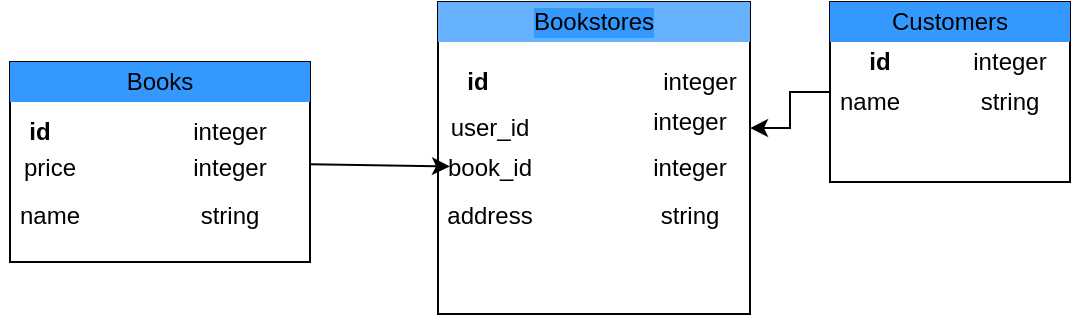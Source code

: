 <mxfile pages="1">
    <diagram id="IOaM9t_JLHqZJk_0bNqH" name="Page-1">
        <mxGraphModel dx="663" dy="244" grid="1" gridSize="10" guides="1" tooltips="1" connect="1" arrows="1" fold="1" page="1" pageScale="1" pageWidth="850" pageHeight="1100" background="#FFFFFF" math="0" shadow="0">
            <root>
                <mxCell id="0"/>
                <mxCell id="1" parent="0"/>
                <mxCell id="66" style="edgeStyle=orthogonalEdgeStyle;rounded=0;orthogonalLoop=1;jettySize=auto;html=1;entryX=1;entryY=0.404;entryDx=0;entryDy=0;entryPerimeter=0;" parent="1" source="4" target="5" edge="1">
                    <mxGeometry relative="1" as="geometry"/>
                </mxCell>
                <mxCell id="4" value="" style="rounded=0;whiteSpace=wrap;html=1;fontStyle=1" parent="1" vertex="1">
                    <mxGeometry x="440" y="160" width="120" height="90" as="geometry"/>
                </mxCell>
                <mxCell id="5" value="" style="whiteSpace=wrap;html=1;aspect=fixed;" parent="1" vertex="1">
                    <mxGeometry x="244" y="160" width="156" height="156" as="geometry"/>
                </mxCell>
                <mxCell id="67" value="" style="edgeStyle=none;html=1;" edge="1" parent="1" source="6" target="62">
                    <mxGeometry relative="1" as="geometry"/>
                </mxCell>
                <mxCell id="6" value="" style="rounded=0;whiteSpace=wrap;html=1;" parent="1" vertex="1">
                    <mxGeometry x="30" y="190" width="150" height="100" as="geometry"/>
                </mxCell>
                <mxCell id="9" value="" style="endArrow=classic;startArrow=classic;html=1;strokeColor=none;" parent="1" edge="1">
                    <mxGeometry width="50" height="50" relative="1" as="geometry">
                        <mxPoint x="150" y="180" as="sourcePoint"/>
                        <mxPoint x="150" y="230" as="targetPoint"/>
                        <Array as="points">
                            <mxPoint x="90" y="270"/>
                        </Array>
                    </mxGeometry>
                </mxCell>
                <mxCell id="21" value="Customers" style="text;html=1;strokeColor=none;fillColor=#3399FF;align=center;verticalAlign=middle;whiteSpace=wrap;rounded=0;labelBackgroundColor=#3399FF;labelBorderColor=none;" parent="1" vertex="1">
                    <mxGeometry x="440" y="160" width="120" height="20" as="geometry"/>
                </mxCell>
                <mxCell id="22" value="Books" style="text;html=1;strokeColor=none;fillColor=#3399FF;align=center;verticalAlign=middle;whiteSpace=wrap;rounded=0;labelBackgroundColor=#3399FF;" parent="1" vertex="1">
                    <mxGeometry x="30" y="190" width="150" height="20" as="geometry"/>
                </mxCell>
                <mxCell id="23" value="Bookstores" style="text;html=1;strokeColor=none;fillColor=#66B2FF;align=center;verticalAlign=middle;whiteSpace=wrap;rounded=0;labelBackgroundColor=#3399FF;" parent="1" vertex="1">
                    <mxGeometry x="244" y="160" width="156" height="20" as="geometry"/>
                </mxCell>
                <mxCell id="24" value="id" style="text;html=1;strokeColor=none;fillColor=none;align=center;verticalAlign=middle;whiteSpace=wrap;rounded=0;labelBackgroundColor=#FFFFFF;fontStyle=1" parent="1" vertex="1">
                    <mxGeometry x="450" y="180" width="30" height="20" as="geometry"/>
                </mxCell>
                <mxCell id="25" value="integer" style="text;html=1;strokeColor=none;fillColor=none;align=center;verticalAlign=middle;whiteSpace=wrap;rounded=0;labelBackgroundColor=#FFFFFF;" parent="1" vertex="1">
                    <mxGeometry x="510" y="180" width="40" height="20" as="geometry"/>
                </mxCell>
                <mxCell id="26" value="&lt;span style=&quot;font-weight: normal&quot;&gt;name&lt;/span&gt;" style="text;html=1;strokeColor=none;fillColor=none;align=center;verticalAlign=middle;whiteSpace=wrap;rounded=0;labelBackgroundColor=#FFFFFF;fontStyle=1" parent="1" vertex="1">
                    <mxGeometry x="440" y="200" width="40" height="20" as="geometry"/>
                </mxCell>
                <mxCell id="27" value="string" style="text;html=1;strokeColor=none;fillColor=none;align=center;verticalAlign=middle;whiteSpace=wrap;rounded=0;labelBackgroundColor=#FFFFFF;" parent="1" vertex="1">
                    <mxGeometry x="510" y="200" width="40" height="20" as="geometry"/>
                </mxCell>
                <mxCell id="28" value="integer" style="text;html=1;strokeColor=none;fillColor=none;align=center;verticalAlign=middle;whiteSpace=wrap;rounded=0;labelBackgroundColor=#FFFFFF;" parent="1" vertex="1">
                    <mxGeometry x="355" y="190" width="40" height="20" as="geometry"/>
                </mxCell>
                <mxCell id="30" value="&lt;b&gt;id&lt;/b&gt;" style="text;html=1;strokeColor=none;fillColor=none;align=center;verticalAlign=middle;whiteSpace=wrap;rounded=0;labelBackgroundColor=#FFFFFF;" parent="1" vertex="1">
                    <mxGeometry x="244" y="190" width="40" height="20" as="geometry"/>
                </mxCell>
                <mxCell id="31" value="&lt;b&gt;id&lt;/b&gt;" style="text;html=1;strokeColor=none;fillColor=none;align=center;verticalAlign=middle;whiteSpace=wrap;rounded=0;labelBackgroundColor=#FFFFFF;" parent="1" vertex="1">
                    <mxGeometry x="25" y="215" width="40" height="20" as="geometry"/>
                </mxCell>
                <mxCell id="32" value="integer" style="text;html=1;strokeColor=none;fillColor=none;align=center;verticalAlign=middle;whiteSpace=wrap;rounded=0;labelBackgroundColor=#FFFFFF;" parent="1" vertex="1">
                    <mxGeometry x="120" y="215" width="40" height="20" as="geometry"/>
                </mxCell>
                <mxCell id="33" value="user_id" style="text;html=1;strokeColor=none;fillColor=none;align=center;verticalAlign=middle;whiteSpace=wrap;rounded=0;labelBackgroundColor=#FFFFFF;" parent="1" vertex="1">
                    <mxGeometry x="250" y="212.5" width="40" height="20" as="geometry"/>
                </mxCell>
                <mxCell id="34" value="integer" style="text;html=1;strokeColor=none;fillColor=none;align=center;verticalAlign=middle;whiteSpace=wrap;rounded=0;labelBackgroundColor=#FFFFFF;" parent="1" vertex="1">
                    <mxGeometry x="350" y="210" width="40" height="20" as="geometry"/>
                </mxCell>
                <mxCell id="35" value="price" style="text;html=1;strokeColor=none;fillColor=none;align=center;verticalAlign=middle;whiteSpace=wrap;rounded=0;labelBackgroundColor=#FFFFFF;" parent="1" vertex="1">
                    <mxGeometry x="30" y="232.5" width="40" height="20" as="geometry"/>
                </mxCell>
                <mxCell id="36" value="integer&lt;br&gt;" style="text;html=1;strokeColor=none;fillColor=none;align=center;verticalAlign=middle;whiteSpace=wrap;rounded=0;labelBackgroundColor=#FFFFFF;" parent="1" vertex="1">
                    <mxGeometry x="120" y="232.5" width="40" height="20" as="geometry"/>
                </mxCell>
                <mxCell id="44" value="string" style="text;html=1;strokeColor=none;fillColor=none;align=center;verticalAlign=middle;whiteSpace=wrap;rounded=0;" parent="1" vertex="1">
                    <mxGeometry x="120" y="257" width="40" height="20" as="geometry"/>
                </mxCell>
                <mxCell id="47" value="address" style="text;html=1;strokeColor=none;fillColor=none;align=center;verticalAlign=middle;whiteSpace=wrap;rounded=0;" parent="1" vertex="1">
                    <mxGeometry x="250" y="257" width="40" height="20" as="geometry"/>
                </mxCell>
                <mxCell id="48" value="string" style="text;html=1;strokeColor=none;fillColor=none;align=center;verticalAlign=middle;whiteSpace=wrap;rounded=0;" parent="1" vertex="1">
                    <mxGeometry x="350" y="257" width="40" height="20" as="geometry"/>
                </mxCell>
                <mxCell id="61" value="name" style="text;html=1;strokeColor=none;fillColor=none;align=center;verticalAlign=middle;whiteSpace=wrap;rounded=0;" parent="1" vertex="1">
                    <mxGeometry x="30" y="257" width="40" height="20" as="geometry"/>
                </mxCell>
                <mxCell id="62" value="book_id" style="text;html=1;strokeColor=none;fillColor=none;align=center;verticalAlign=middle;whiteSpace=wrap;rounded=0;" parent="1" vertex="1">
                    <mxGeometry x="250" y="232.5" width="40" height="20" as="geometry"/>
                </mxCell>
                <mxCell id="63" value="integer" style="text;html=1;strokeColor=none;fillColor=none;align=center;verticalAlign=middle;whiteSpace=wrap;rounded=0;" parent="1" vertex="1">
                    <mxGeometry x="350" y="232.5" width="40" height="20" as="geometry"/>
                </mxCell>
            </root>
        </mxGraphModel>
    </diagram>
</mxfile>